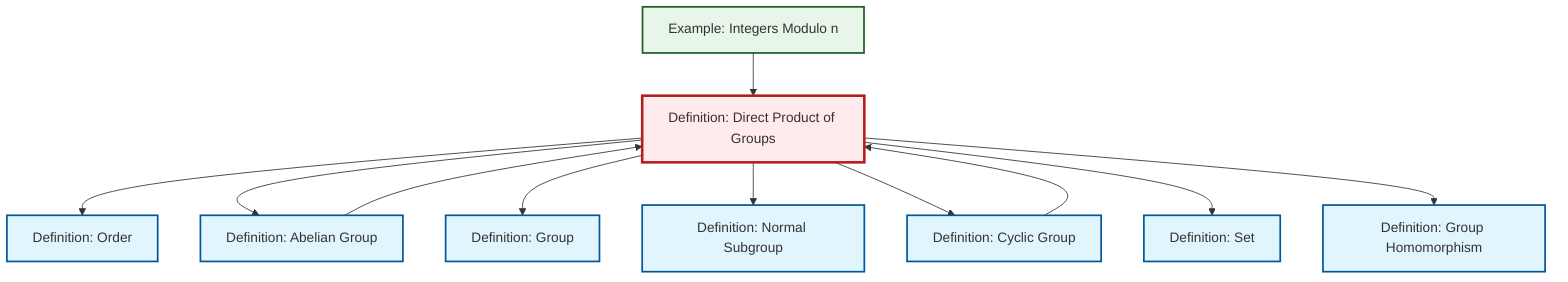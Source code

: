 graph TD
    classDef definition fill:#e1f5fe,stroke:#01579b,stroke-width:2px
    classDef theorem fill:#f3e5f5,stroke:#4a148c,stroke-width:2px
    classDef axiom fill:#fff3e0,stroke:#e65100,stroke-width:2px
    classDef example fill:#e8f5e9,stroke:#1b5e20,stroke-width:2px
    classDef current fill:#ffebee,stroke:#b71c1c,stroke-width:3px
    def-normal-subgroup["Definition: Normal Subgroup"]:::definition
    def-homomorphism["Definition: Group Homomorphism"]:::definition
    def-set["Definition: Set"]:::definition
    def-order["Definition: Order"]:::definition
    ex-quotient-integers-mod-n["Example: Integers Modulo n"]:::example
    def-cyclic-group["Definition: Cyclic Group"]:::definition
    def-abelian-group["Definition: Abelian Group"]:::definition
    def-group["Definition: Group"]:::definition
    def-direct-product["Definition: Direct Product of Groups"]:::definition
    def-direct-product --> def-order
    def-cyclic-group --> def-direct-product
    def-direct-product --> def-abelian-group
    def-direct-product --> def-group
    ex-quotient-integers-mod-n --> def-direct-product
    def-direct-product --> def-normal-subgroup
    def-direct-product --> def-cyclic-group
    def-direct-product --> def-set
    def-abelian-group --> def-direct-product
    def-direct-product --> def-homomorphism
    class def-direct-product current